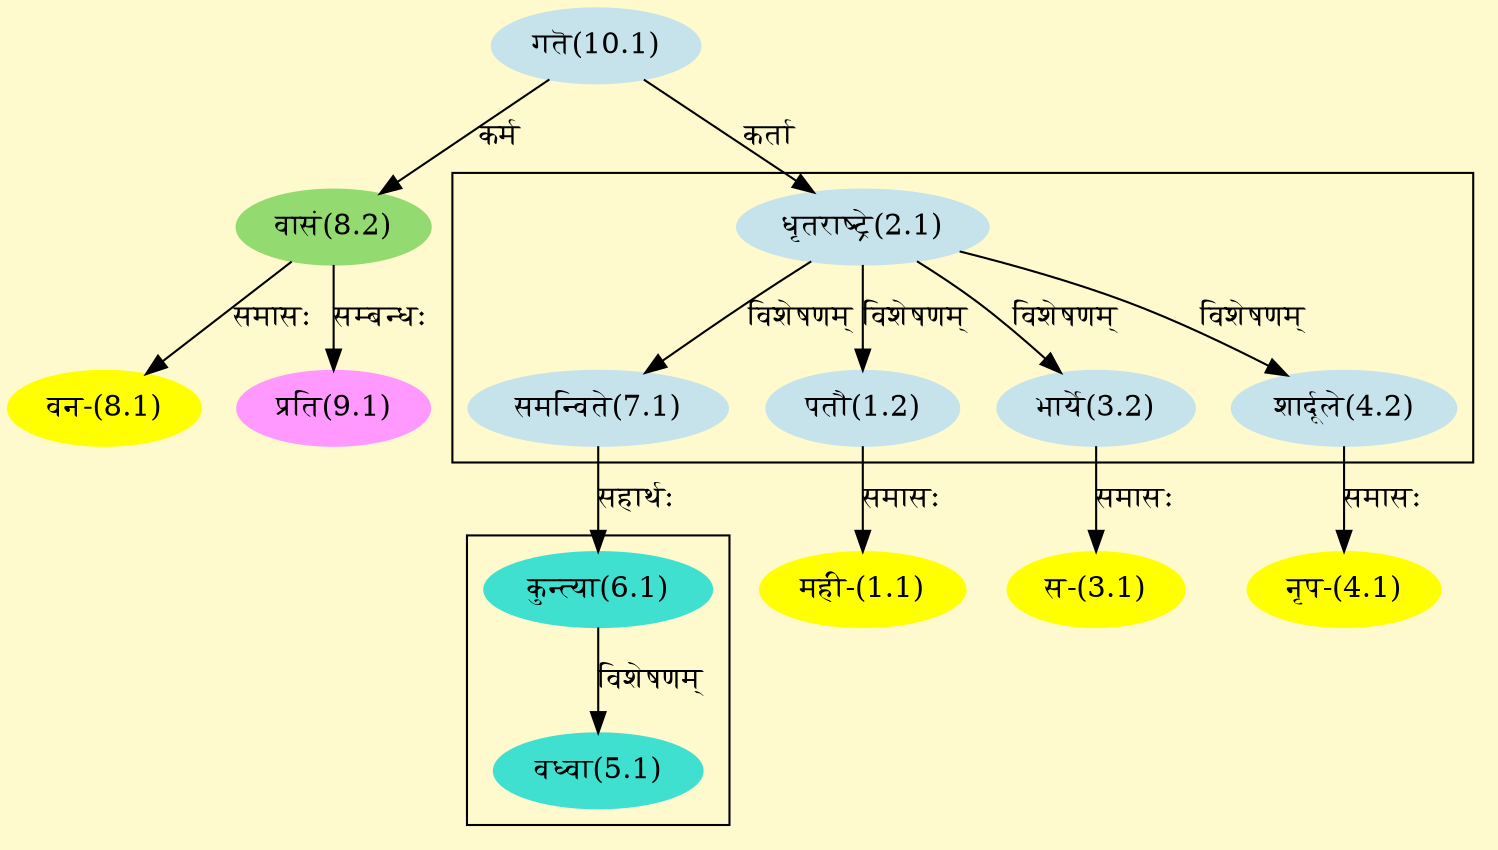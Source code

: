 digraph G{
rankdir=BT;
 compound=true;
 bgcolor="lemonchiffon1";

subgraph cluster_1{
Node1_2 [style=filled, color="#C6E2EB" label = "पतौ(1.2)"]
Node2_1 [style=filled, color="#C6E2EB" label = "धृतराष्ट्रे(2.1)"]
Node3_2 [style=filled, color="#C6E2EB" label = "भार्ये(3.2)"]
Node4_2 [style=filled, color="#C6E2EB" label = "शार्दूले(4.2)"]
Node7_1 [style=filled, color="#C6E2EB" label = "समन्विते(7.1)"]

}

subgraph cluster_2{
Node5_1 [style=filled, color="#40E0D0" label = "वध्वा(5.1)"]
Node6_1 [style=filled, color="#40E0D0" label = "कुन्त्या(6.1)"]

}
Node1_1 [style=filled, color="#FFFF00" label = "मही-(1.1)"]
Node1_2 [style=filled, color="#C6E2EB" label = "पतौ(1.2)"]
Node2_1 [style=filled, color="#C6E2EB" label = "धृतराष्ट्रे(2.1)"]
Node10_1 [style=filled, color="#C6E2EB" label = "गतॆ(10.1)"]
Node3_1 [style=filled, color="#FFFF00" label = "स-(3.1)"]
Node3_2 [style=filled, color="#C6E2EB" label = "भार्ये(3.2)"]
Node4_1 [style=filled, color="#FFFF00" label = "नृप-(4.1)"]
Node4_2 [style=filled, color="#C6E2EB" label = "शार्दूले(4.2)"]
Node6_1 [style=filled, color="#40E0D0" label = "कुन्त्या(6.1)"]
Node7_1 [style=filled, color="#C6E2EB" label = "समन्विते(7.1)"]
Node8_1 [style=filled, color="#FFFF00" label = "वन-(8.1)"]
Node8_2 [style=filled, color="#93DB70" label = "वासं(8.2)"]
Node9_1 [style=filled, color="#FF99FF" label = "प्रति(9.1)"]
/* Start of Relations section */

Node1_1 -> Node1_2 [  label="समासः"  dir="back" ]
Node1_2 -> Node2_1 [  label="विशेषणम्"  dir="back" ]
Node2_1 -> Node10_1 [  label="कर्ता"  dir="back" ]
Node3_1 -> Node3_2 [  label="समासः"  dir="back" ]
Node3_2 -> Node2_1 [  label="विशेषणम्"  dir="back" ]
Node4_1 -> Node4_2 [  label="समासः"  dir="back" ]
Node4_2 -> Node2_1 [  label="विशेषणम्"  dir="back" ]
Node5_1 -> Node6_1 [  label="विशेषणम्"  dir="back" ]
Node6_1 -> Node7_1 [  label="सहार्थः"  dir="back" ]
Node7_1 -> Node2_1 [  label="विशेषणम्"  dir="back" ]
Node8_1 -> Node8_2 [  label="समासः"  dir="back" ]
Node8_2 -> Node10_1 [  label="कर्म"  dir="back" ]
Node9_1 -> Node8_2 [  label="सम्बन्धः"  dir="back" ]
}
